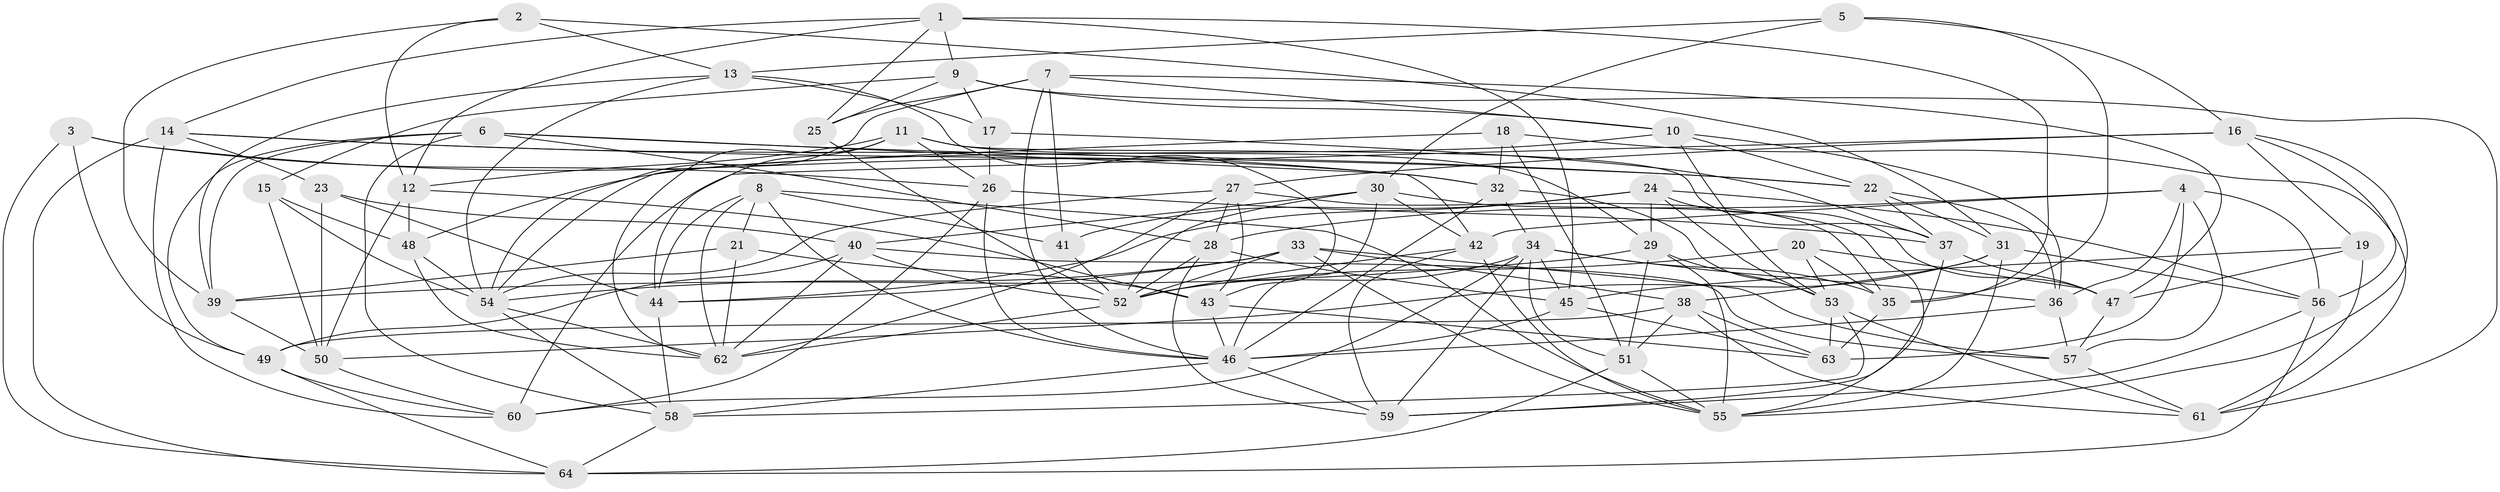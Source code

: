 // original degree distribution, {4: 1.0}
// Generated by graph-tools (version 1.1) at 2025/50/03/09/25 03:50:44]
// undirected, 64 vertices, 189 edges
graph export_dot {
graph [start="1"]
  node [color=gray90,style=filled];
  1;
  2;
  3;
  4;
  5;
  6;
  7;
  8;
  9;
  10;
  11;
  12;
  13;
  14;
  15;
  16;
  17;
  18;
  19;
  20;
  21;
  22;
  23;
  24;
  25;
  26;
  27;
  28;
  29;
  30;
  31;
  32;
  33;
  34;
  35;
  36;
  37;
  38;
  39;
  40;
  41;
  42;
  43;
  44;
  45;
  46;
  47;
  48;
  49;
  50;
  51;
  52;
  53;
  54;
  55;
  56;
  57;
  58;
  59;
  60;
  61;
  62;
  63;
  64;
  1 -- 9 [weight=1.0];
  1 -- 12 [weight=1.0];
  1 -- 14 [weight=1.0];
  1 -- 25 [weight=1.0];
  1 -- 35 [weight=1.0];
  1 -- 45 [weight=1.0];
  2 -- 12 [weight=1.0];
  2 -- 13 [weight=1.0];
  2 -- 31 [weight=1.0];
  2 -- 39 [weight=1.0];
  3 -- 26 [weight=1.0];
  3 -- 32 [weight=1.0];
  3 -- 49 [weight=1.0];
  3 -- 64 [weight=1.0];
  4 -- 28 [weight=1.0];
  4 -- 36 [weight=1.0];
  4 -- 42 [weight=1.0];
  4 -- 56 [weight=1.0];
  4 -- 57 [weight=1.0];
  4 -- 63 [weight=1.0];
  5 -- 13 [weight=1.0];
  5 -- 16 [weight=1.0];
  5 -- 30 [weight=1.0];
  5 -- 35 [weight=1.0];
  6 -- 22 [weight=1.0];
  6 -- 28 [weight=1.0];
  6 -- 39 [weight=1.0];
  6 -- 42 [weight=1.0];
  6 -- 49 [weight=1.0];
  6 -- 58 [weight=1.0];
  7 -- 10 [weight=1.0];
  7 -- 25 [weight=1.0];
  7 -- 41 [weight=1.0];
  7 -- 46 [weight=1.0];
  7 -- 47 [weight=1.0];
  7 -- 54 [weight=1.0];
  8 -- 21 [weight=1.0];
  8 -- 41 [weight=1.0];
  8 -- 44 [weight=1.0];
  8 -- 46 [weight=1.0];
  8 -- 55 [weight=1.0];
  8 -- 62 [weight=1.0];
  9 -- 10 [weight=1.0];
  9 -- 15 [weight=1.0];
  9 -- 17 [weight=1.0];
  9 -- 25 [weight=1.0];
  9 -- 61 [weight=1.0];
  10 -- 22 [weight=1.0];
  10 -- 36 [weight=1.0];
  10 -- 48 [weight=1.0];
  10 -- 53 [weight=1.0];
  11 -- 12 [weight=1.0];
  11 -- 26 [weight=1.0];
  11 -- 29 [weight=1.0];
  11 -- 37 [weight=1.0];
  11 -- 44 [weight=1.0];
  11 -- 62 [weight=1.0];
  12 -- 43 [weight=1.0];
  12 -- 48 [weight=1.0];
  12 -- 50 [weight=1.0];
  13 -- 17 [weight=1.0];
  13 -- 39 [weight=1.0];
  13 -- 43 [weight=1.0];
  13 -- 54 [weight=1.0];
  14 -- 22 [weight=1.0];
  14 -- 23 [weight=1.0];
  14 -- 32 [weight=1.0];
  14 -- 60 [weight=1.0];
  14 -- 64 [weight=1.0];
  15 -- 48 [weight=1.0];
  15 -- 50 [weight=1.0];
  15 -- 54 [weight=1.0];
  16 -- 19 [weight=1.0];
  16 -- 27 [weight=1.0];
  16 -- 55 [weight=1.0];
  16 -- 56 [weight=1.0];
  16 -- 60 [weight=1.0];
  17 -- 26 [weight=1.0];
  17 -- 37 [weight=1.0];
  18 -- 32 [weight=1.0];
  18 -- 51 [weight=1.0];
  18 -- 54 [weight=1.0];
  18 -- 61 [weight=1.0];
  19 -- 45 [weight=1.0];
  19 -- 47 [weight=1.0];
  19 -- 61 [weight=1.0];
  20 -- 35 [weight=1.0];
  20 -- 47 [weight=1.0];
  20 -- 52 [weight=1.0];
  20 -- 53 [weight=1.0];
  21 -- 39 [weight=1.0];
  21 -- 43 [weight=1.0];
  21 -- 62 [weight=1.0];
  22 -- 31 [weight=1.0];
  22 -- 36 [weight=1.0];
  22 -- 37 [weight=1.0];
  23 -- 40 [weight=1.0];
  23 -- 44 [weight=1.0];
  23 -- 50 [weight=1.0];
  24 -- 29 [weight=1.0];
  24 -- 41 [weight=1.0];
  24 -- 44 [weight=1.0];
  24 -- 47 [weight=1.0];
  24 -- 53 [weight=1.0];
  24 -- 56 [weight=1.0];
  25 -- 52 [weight=1.0];
  26 -- 37 [weight=1.0];
  26 -- 46 [weight=1.0];
  26 -- 60 [weight=1.0];
  27 -- 28 [weight=1.0];
  27 -- 35 [weight=1.0];
  27 -- 43 [weight=1.0];
  27 -- 54 [weight=1.0];
  27 -- 62 [weight=1.0];
  28 -- 45 [weight=1.0];
  28 -- 52 [weight=1.0];
  28 -- 59 [weight=1.0];
  29 -- 39 [weight=1.0];
  29 -- 51 [weight=1.0];
  29 -- 53 [weight=1.0];
  29 -- 55 [weight=1.0];
  30 -- 40 [weight=1.0];
  30 -- 42 [weight=1.0];
  30 -- 46 [weight=1.0];
  30 -- 52 [weight=1.0];
  30 -- 55 [weight=1.0];
  31 -- 38 [weight=1.0];
  31 -- 50 [weight=1.0];
  31 -- 55 [weight=1.0];
  31 -- 56 [weight=1.0];
  32 -- 34 [weight=1.0];
  32 -- 46 [weight=1.0];
  32 -- 53 [weight=1.0];
  33 -- 38 [weight=1.0];
  33 -- 44 [weight=1.0];
  33 -- 52 [weight=1.0];
  33 -- 54 [weight=1.0];
  33 -- 55 [weight=1.0];
  33 -- 57 [weight=1.0];
  34 -- 35 [weight=1.0];
  34 -- 36 [weight=1.0];
  34 -- 45 [weight=1.0];
  34 -- 51 [weight=1.0];
  34 -- 52 [weight=1.0];
  34 -- 59 [weight=1.0];
  34 -- 60 [weight=1.0];
  35 -- 63 [weight=1.0];
  36 -- 46 [weight=1.0];
  36 -- 57 [weight=1.0];
  37 -- 47 [weight=1.0];
  37 -- 59 [weight=1.0];
  38 -- 49 [weight=1.0];
  38 -- 51 [weight=1.0];
  38 -- 61 [weight=1.0];
  38 -- 63 [weight=1.0];
  39 -- 50 [weight=1.0];
  40 -- 49 [weight=1.0];
  40 -- 52 [weight=1.0];
  40 -- 57 [weight=1.0];
  40 -- 62 [weight=1.0];
  41 -- 52 [weight=1.0];
  42 -- 52 [weight=1.0];
  42 -- 55 [weight=1.0];
  42 -- 59 [weight=1.0];
  43 -- 46 [weight=1.0];
  43 -- 63 [weight=1.0];
  44 -- 58 [weight=1.0];
  45 -- 46 [weight=1.0];
  45 -- 63 [weight=1.0];
  46 -- 58 [weight=1.0];
  46 -- 59 [weight=1.0];
  47 -- 57 [weight=1.0];
  48 -- 54 [weight=2.0];
  48 -- 62 [weight=1.0];
  49 -- 60 [weight=1.0];
  49 -- 64 [weight=1.0];
  50 -- 60 [weight=1.0];
  51 -- 55 [weight=1.0];
  51 -- 64 [weight=1.0];
  52 -- 62 [weight=1.0];
  53 -- 58 [weight=1.0];
  53 -- 61 [weight=1.0];
  53 -- 63 [weight=1.0];
  54 -- 58 [weight=1.0];
  54 -- 62 [weight=1.0];
  56 -- 59 [weight=1.0];
  56 -- 64 [weight=1.0];
  57 -- 61 [weight=1.0];
  58 -- 64 [weight=1.0];
}
